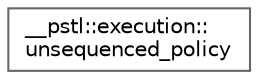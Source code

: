 digraph "Graphical Class Hierarchy"
{
 // LATEX_PDF_SIZE
  bgcolor="transparent";
  edge [fontname=Helvetica,fontsize=10,labelfontname=Helvetica,labelfontsize=10];
  node [fontname=Helvetica,fontsize=10,shape=box,height=0.2,width=0.4];
  rankdir="LR";
  Node0 [id="Node000000",label="__pstl::execution::\lunsequenced_policy",height=0.2,width=0.4,color="grey40", fillcolor="white", style="filled",URL="$class____pstl_1_1execution_1_1v1_1_1unsequenced__policy.html",tooltip=" "];
}
